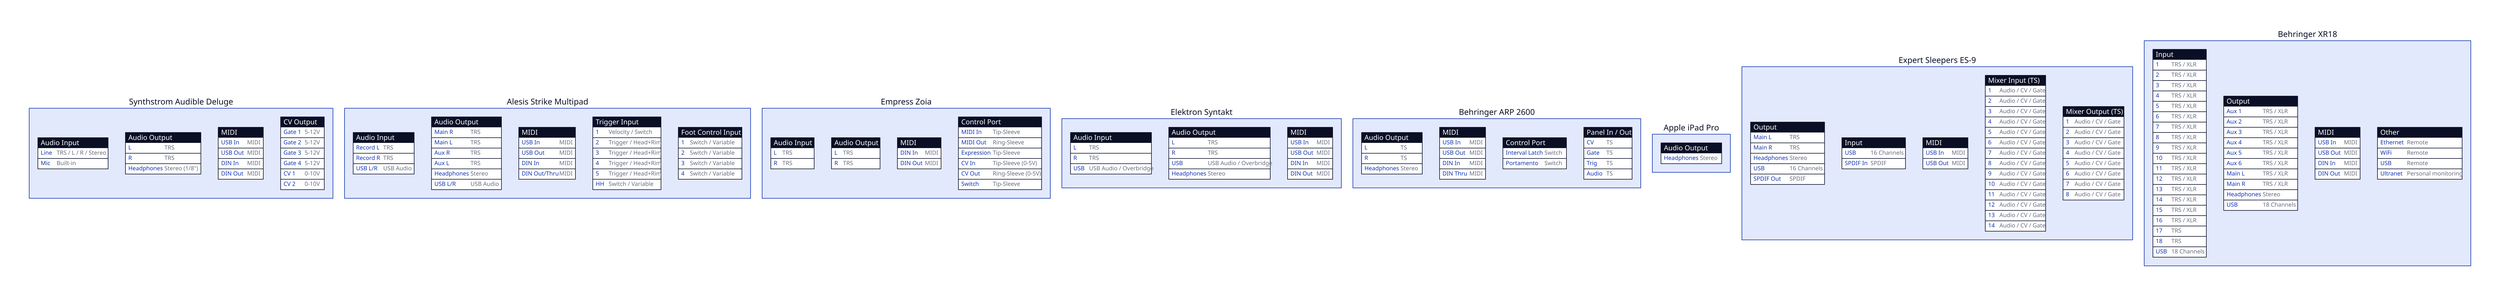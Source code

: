 direction: down

Deluge: {
  label: "Synthstrom Audible Deluge"
  Input: {
    label: Audio Input
    shape: "sql_table"
    Line: TRS / L / R  / Stereo
    Mic: Built-in
  }
  Output: {
    label: Audio Output
    shape: "sql_table"
    L: TRS
    R: TRS
    Headphones: Stereo (1/8")
  }
  MIDI: {
    shape: "sql_table"
    USB In: MIDI
    USB Out: MIDI
    DIN In: MIDI
    DIN Out: MIDI
  }
  CV Output: {
    shape: "sql_table"
    Gate 1: 5-12V
    Gate 2: 5-12V
    Gate 3: 5-12V
    Gate 4: 5-12V
    CV 1: 0-10V
    CV 2: 0-10V
  }
}

Multipad: {
  label: "Alesis Strike Multipad"
  Input: {
    label: Audio Input
    shape: "sql_table"
    Record L: TRS
    Record R: TRS
    USB L/R: USB Audio
  }
  Output: {
    label: Audio Output
    shape: "sql_table"
    Main R: TRS
    Main L: TRS
    Aux R: TRS
    Aux L: TRS
    Headphones: Stereo
    USB L/R: USB Audio
  }
  MIDI: {
    shape: "sql_table"
    USB In: MIDI
    USB Out: MIDI
    DIN In: MIDI
    DIN Out/Thru: MIDI
  }
  Trigger: {
    label: Trigger Input
    shape: "sql_table"
    1: Velocity / Switch
    2: Trigger / Head+Rim
    3: Trigger / Head+Rim
    4: Trigger / Head+Rim
    5: Trigger / Head+Rim
    HH: Switch / Variable
  }
  Foot: {
    label: Foot Control Input
    shape: "sql_table"
    1: Switch / Variable
    2: Switch / Variable
    3: Switch / Variable
    4: Switch / Variable
  }
}

Empress Zoia: {
  label: Empress Zoia
  Input: {
    label: Audio Input
    shape: "sql_table"
    L: TRS
    R: TRS
  }
  Output: {
    label: Audio Output
    shape: "sql_table"
    L: TRS
    R: TRS
  }
  MIDI: {
    shape: "sql_table"
    DIN In: MIDI
    DIN Out: MIDI
  }
  Control: {
    label: Control Port
    shape: "sql_table"
    MIDI In: Tip-Sleeve
    MIDI Out: Ring-Sleeve
    Expression: Tip-Sleeve
    CV In: Tip-Sleeve (0-5V)
    CV Out: Ring-Sleeve (0-5V)
    Switch: Tip-Sleeve
  }
}

Elektron Syntakt: {
  Input: {
    label: Audio Input
    shape: "sql_table"
    L: TRS
    R: TRS
    USB: USB Audio / Overbridge
  }
  Output: {
    label: Audio Output
    shape: "sql_table"
    L: TRS
    R: TRS
    USB: USB Audio / Overbridge
    Headphones: Stereo
  }
  MIDI: {
    shape: "sql_table"
    USB In: MIDI
    USB Out: MIDI
    DIN In: MIDI
    DIN Out: MIDI
  }
}

2600: {
  label: Behringer ARP 2600
  Output: {
    label: Audio Output
    shape: "sql_table"
    L: TS
    R: TS
    Headphones: Stereo
  }
  MIDI: {
    shape: "sql_table"
    USB In: MIDI
    USB Out: MIDI
    DIN In: MIDI
    DIN Thru: MIDI
  }
  Control: {
    label: Control Port
    shape: "sql_table"
    Interval Latch: Switch
    Portamento: Switch
  }
  Panel In / Out: {
    label: Panel In / Out
    shape: "sql_table"
    CV: TS
    Gate: TS
    Trig: TS
    Audio: TS
  }
}

iPad: {
  label: "Apple iPad Pro"
  Output: {
    label: Audio Output
    shape: "sql_table"
    Headphones: Stereo
  }
}

ES-9: {
  label: "Expert Sleepers ES-9"
  Output: {
    shape: "sql_table"
    Main L: TRS
    Main R: TRS
    Headphones: Stereo
    USB: 16 Channels
    SPDIF Out: SPDIF
  }
  Input: {
    shape: "sql_table"
    USB: 16 Channels
    SPDIF In: SPDIF
  }
  MIDI: {
    shape: "sql_table"
    USB In: MIDI
    USB Out: MIDI
  }
  Mixer Input: {
    label: Mixer Input (TS)
    shape: "sql_table"
    1: Audio / CV / Gate
    2: Audio / CV / Gate
    3: Audio / CV / Gate
    4: Audio / CV / Gate
    5: Audio / CV / Gate
    6: Audio / CV / Gate
    7: Audio / CV / Gate
    8: Audio / CV / Gate
    9: Audio / CV / Gate
    10: Audio / CV / Gate
    11: Audio / CV / Gate
    12: Audio / CV / Gate
    13: Audio / CV / Gate
    14: Audio / CV / Gate
  }
  Mixer Output: {
    label: Mixer Output (TS)
    shape: "sql_table"
    1: Audio / CV / Gate
    2: Audio / CV / Gate
    3: Audio / CV / Gate
    4: Audio / CV / Gate
    5: Audio / CV / Gate
    6: Audio / CV / Gate
    7: Audio / CV / Gate
    8: Audio / CV / Gate
  }
}

XR18: {
  label: "Behringer XR18"
  Input: {
    shape: "sql_table"
    1: TRS / XLR
    2: TRS / XLR
    3: TRS / XLR
    4: TRS / XLR
    5: TRS / XLR
    6: TRS / XLR
    7: TRS / XLR
    8: TRS / XLR
    9: TRS / XLR
    10: TRS / XLR
    11: TRS / XLR
    12: TRS / XLR
    13: TRS / XLR
    14: TRS / XLR
    15: TRS / XLR
    16: TRS / XLR
    17: TRS
    18: TRS
    USB: 18 Channels
  }
  Output: {
    shape: "sql_table"
    Aux 1: TRS / XLR
    Aux 2: TRS / XLR
    Aux 3: TRS / XLR
    Aux 4: TRS / XLR
    Aux 5: TRS / XLR
    Aux 6: TRS / XLR
    Main L: TRS / XLR
    Main R: TRS / XLR
    Headphones: Stereo
    USB: 18 Channels
  }
  MIDI: {
    shape: "sql_table"
    USB In: MIDI
    USB Out: MIDI
    DIN In: MIDI
    DIN Out: MIDI
  }
  Other: {
    shape: "sql_table"
    Ethernet: Remote
    WiFi: Remote
    USB: Remote
    Ultranet: Personal monitoring
  }
}
